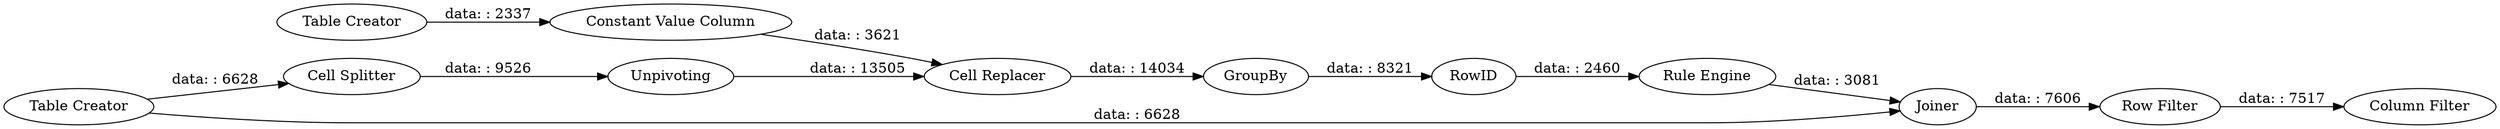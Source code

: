 digraph {
	"530357354149898583_213" [label="Column Filter"]
	"530357354149898583_215" [label="Row Filter"]
	"530357354149898583_200" [label="Table Creator"]
	"530357354149898583_201" [label="Table Creator"]
	"530357354149898583_202" [label="Cell Splitter"]
	"530357354149898583_203" [label=Unpivoting]
	"530357354149898583_206" [label="Constant Value Column"]
	"530357354149898583_204" [label="Cell Replacer"]
	"530357354149898583_205" [label=GroupBy]
	"530357354149898583_214" [label="Rule Engine"]
	"530357354149898583_212" [label=Joiner]
	"530357354149898583_211" [label=RowID]
	"530357354149898583_202" -> "530357354149898583_203" [label="data: : 9526"]
	"530357354149898583_214" -> "530357354149898583_212" [label="data: : 3081"]
	"530357354149898583_211" -> "530357354149898583_214" [label="data: : 2460"]
	"530357354149898583_200" -> "530357354149898583_212" [label="data: : 6628"]
	"530357354149898583_206" -> "530357354149898583_204" [label="data: : 3621"]
	"530357354149898583_203" -> "530357354149898583_204" [label="data: : 13505"]
	"530357354149898583_204" -> "530357354149898583_205" [label="data: : 14034"]
	"530357354149898583_205" -> "530357354149898583_211" [label="data: : 8321"]
	"530357354149898583_215" -> "530357354149898583_213" [label="data: : 7517"]
	"530357354149898583_200" -> "530357354149898583_202" [label="data: : 6628"]
	"530357354149898583_201" -> "530357354149898583_206" [label="data: : 2337"]
	"530357354149898583_212" -> "530357354149898583_215" [label="data: : 7606"]
	rankdir=LR
}

